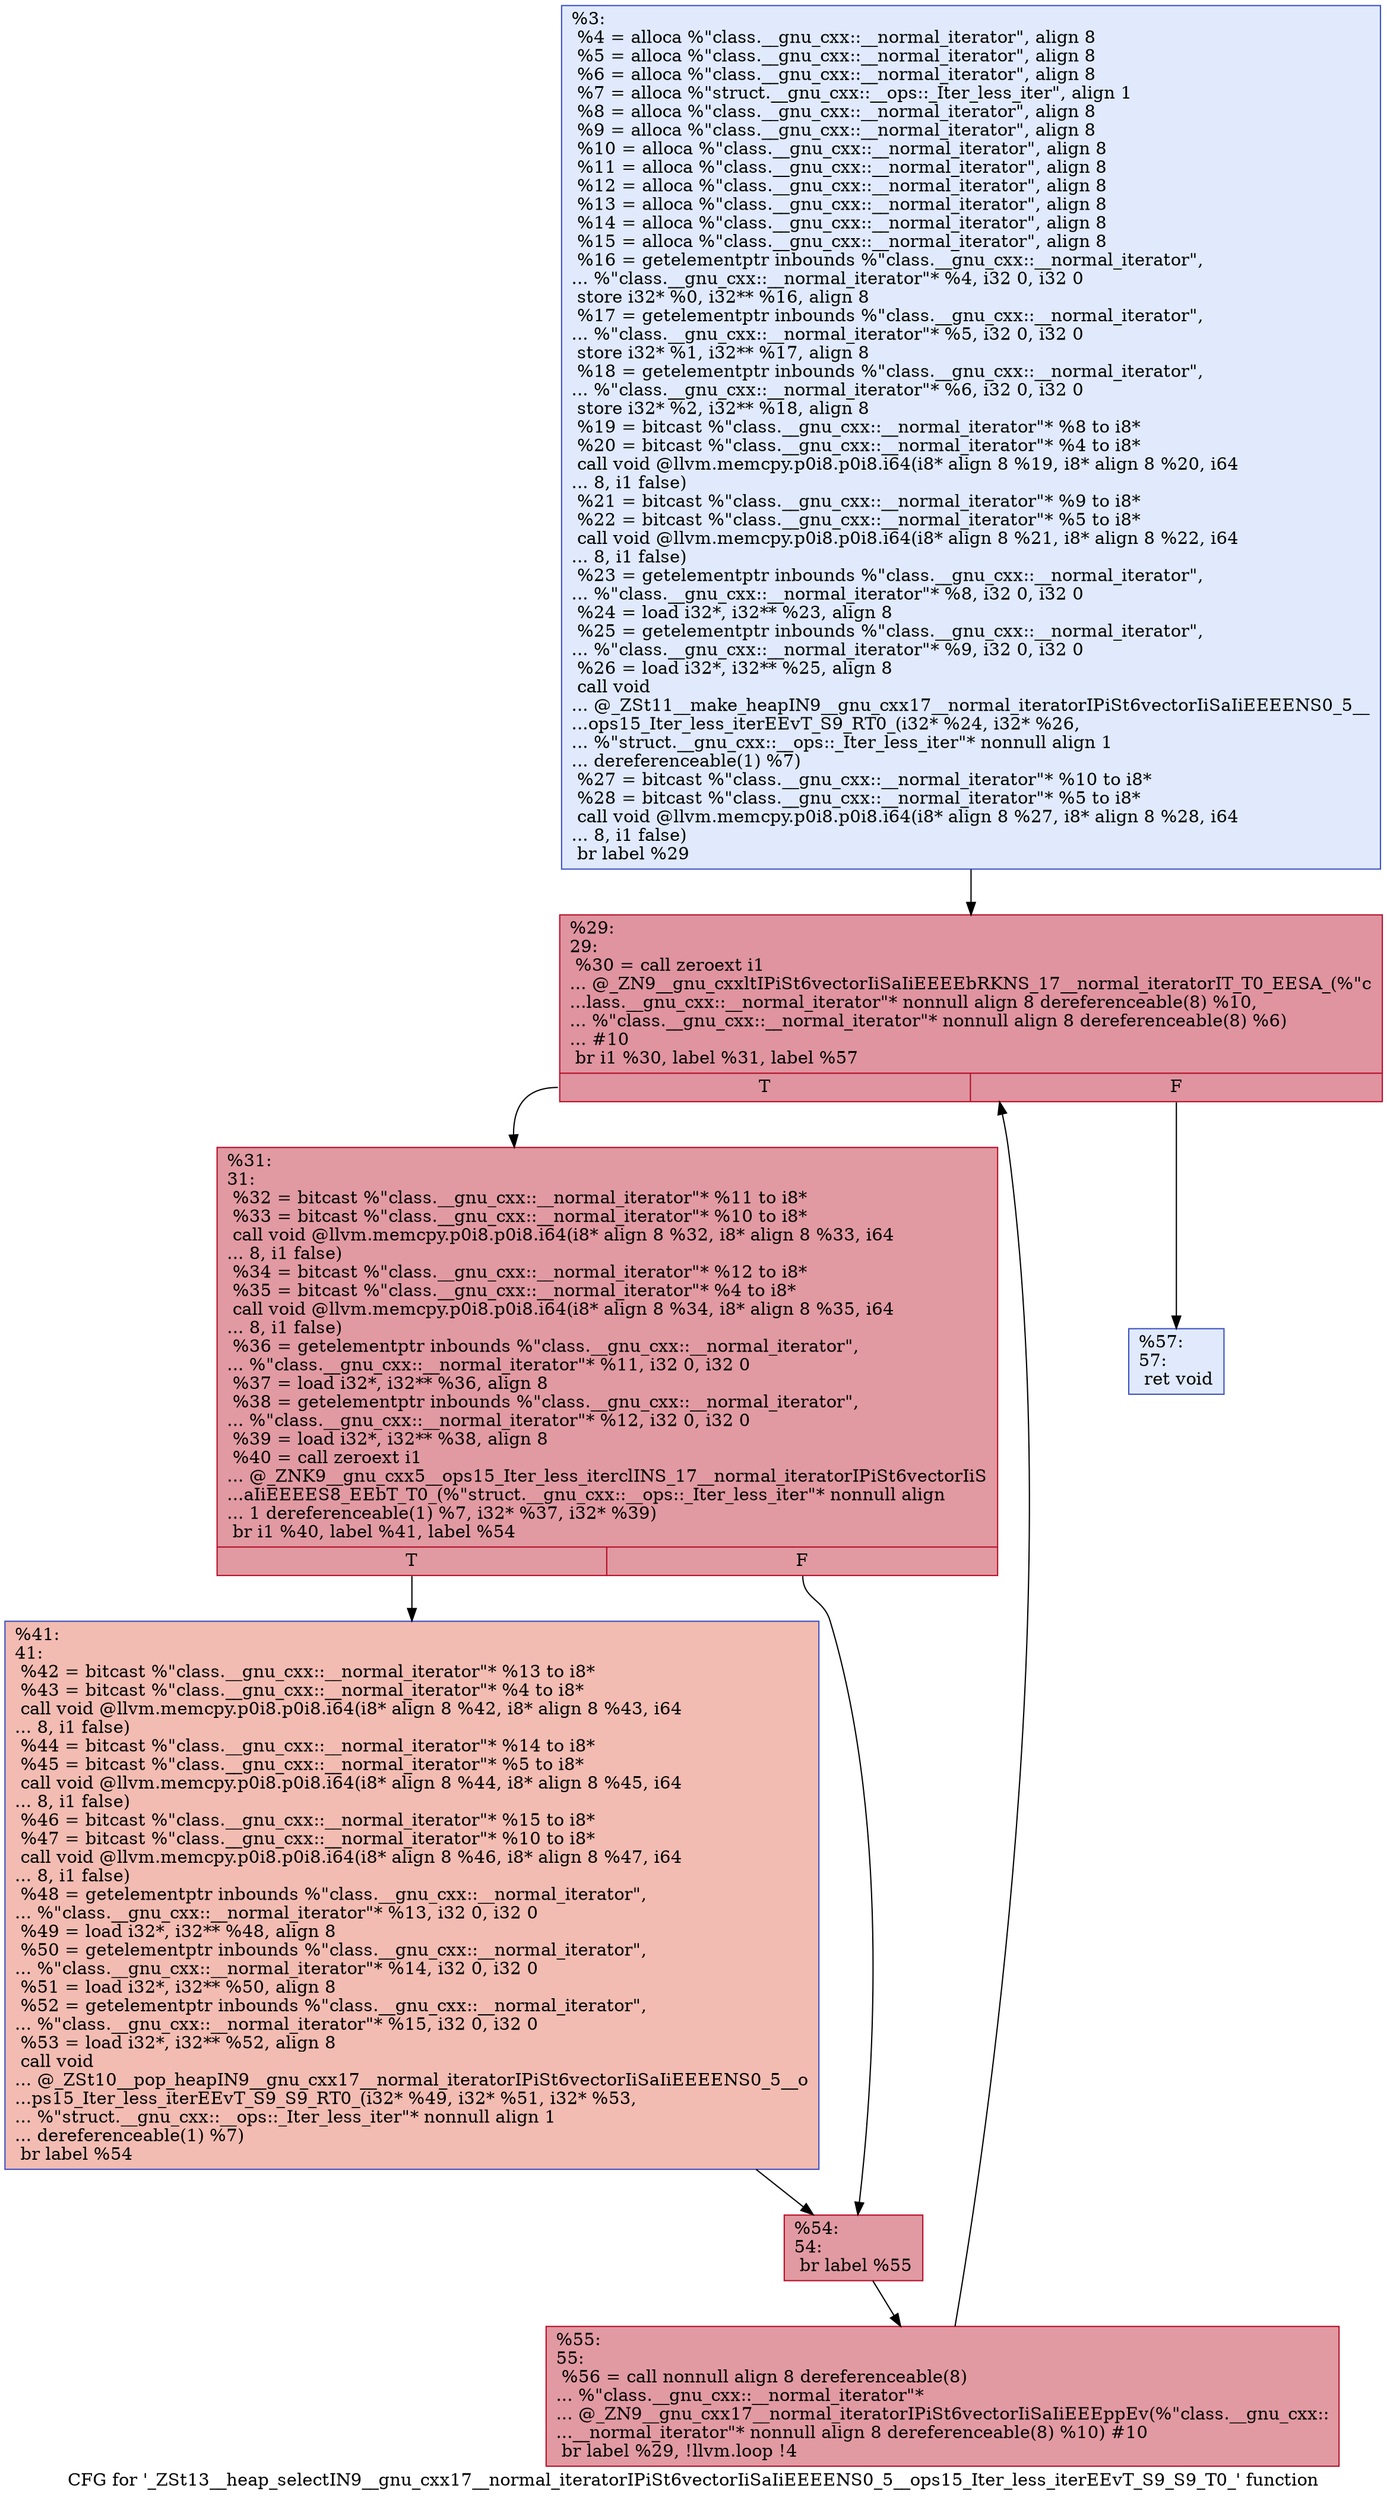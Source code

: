 digraph "CFG for '_ZSt13__heap_selectIN9__gnu_cxx17__normal_iteratorIPiSt6vectorIiSaIiEEEENS0_5__ops15_Iter_less_iterEEvT_S9_S9_T0_' function" {
	label="CFG for '_ZSt13__heap_selectIN9__gnu_cxx17__normal_iteratorIPiSt6vectorIiSaIiEEEENS0_5__ops15_Iter_less_iterEEvT_S9_S9_T0_' function";

	Node0x55a4029cbe20 [shape=record,color="#3d50c3ff", style=filled, fillcolor="#b9d0f970",label="{%3:\l  %4 = alloca %\"class.__gnu_cxx::__normal_iterator\", align 8\l  %5 = alloca %\"class.__gnu_cxx::__normal_iterator\", align 8\l  %6 = alloca %\"class.__gnu_cxx::__normal_iterator\", align 8\l  %7 = alloca %\"struct.__gnu_cxx::__ops::_Iter_less_iter\", align 1\l  %8 = alloca %\"class.__gnu_cxx::__normal_iterator\", align 8\l  %9 = alloca %\"class.__gnu_cxx::__normal_iterator\", align 8\l  %10 = alloca %\"class.__gnu_cxx::__normal_iterator\", align 8\l  %11 = alloca %\"class.__gnu_cxx::__normal_iterator\", align 8\l  %12 = alloca %\"class.__gnu_cxx::__normal_iterator\", align 8\l  %13 = alloca %\"class.__gnu_cxx::__normal_iterator\", align 8\l  %14 = alloca %\"class.__gnu_cxx::__normal_iterator\", align 8\l  %15 = alloca %\"class.__gnu_cxx::__normal_iterator\", align 8\l  %16 = getelementptr inbounds %\"class.__gnu_cxx::__normal_iterator\",\l... %\"class.__gnu_cxx::__normal_iterator\"* %4, i32 0, i32 0\l  store i32* %0, i32** %16, align 8\l  %17 = getelementptr inbounds %\"class.__gnu_cxx::__normal_iterator\",\l... %\"class.__gnu_cxx::__normal_iterator\"* %5, i32 0, i32 0\l  store i32* %1, i32** %17, align 8\l  %18 = getelementptr inbounds %\"class.__gnu_cxx::__normal_iterator\",\l... %\"class.__gnu_cxx::__normal_iterator\"* %6, i32 0, i32 0\l  store i32* %2, i32** %18, align 8\l  %19 = bitcast %\"class.__gnu_cxx::__normal_iterator\"* %8 to i8*\l  %20 = bitcast %\"class.__gnu_cxx::__normal_iterator\"* %4 to i8*\l  call void @llvm.memcpy.p0i8.p0i8.i64(i8* align 8 %19, i8* align 8 %20, i64\l... 8, i1 false)\l  %21 = bitcast %\"class.__gnu_cxx::__normal_iterator\"* %9 to i8*\l  %22 = bitcast %\"class.__gnu_cxx::__normal_iterator\"* %5 to i8*\l  call void @llvm.memcpy.p0i8.p0i8.i64(i8* align 8 %21, i8* align 8 %22, i64\l... 8, i1 false)\l  %23 = getelementptr inbounds %\"class.__gnu_cxx::__normal_iterator\",\l... %\"class.__gnu_cxx::__normal_iterator\"* %8, i32 0, i32 0\l  %24 = load i32*, i32** %23, align 8\l  %25 = getelementptr inbounds %\"class.__gnu_cxx::__normal_iterator\",\l... %\"class.__gnu_cxx::__normal_iterator\"* %9, i32 0, i32 0\l  %26 = load i32*, i32** %25, align 8\l  call void\l... @_ZSt11__make_heapIN9__gnu_cxx17__normal_iteratorIPiSt6vectorIiSaIiEEEENS0_5__\l...ops15_Iter_less_iterEEvT_S9_RT0_(i32* %24, i32* %26,\l... %\"struct.__gnu_cxx::__ops::_Iter_less_iter\"* nonnull align 1\l... dereferenceable(1) %7)\l  %27 = bitcast %\"class.__gnu_cxx::__normal_iterator\"* %10 to i8*\l  %28 = bitcast %\"class.__gnu_cxx::__normal_iterator\"* %5 to i8*\l  call void @llvm.memcpy.p0i8.p0i8.i64(i8* align 8 %27, i8* align 8 %28, i64\l... 8, i1 false)\l  br label %29\l}"];
	Node0x55a4029cbe20 -> Node0x55a4029cd1f0;
	Node0x55a4029cd1f0 [shape=record,color="#b70d28ff", style=filled, fillcolor="#b70d2870",label="{%29:\l29:                                               \l  %30 = call zeroext i1\l... @_ZN9__gnu_cxxltIPiSt6vectorIiSaIiEEEEbRKNS_17__normal_iteratorIT_T0_EESA_(%\"c\l...lass.__gnu_cxx::__normal_iterator\"* nonnull align 8 dereferenceable(8) %10,\l... %\"class.__gnu_cxx::__normal_iterator\"* nonnull align 8 dereferenceable(8) %6)\l... #10\l  br i1 %30, label %31, label %57\l|{<s0>T|<s1>F}}"];
	Node0x55a4029cd1f0:s0 -> Node0x55a4029cd590;
	Node0x55a4029cd1f0:s1 -> Node0x55a4029cd5e0;
	Node0x55a4029cd590 [shape=record,color="#b70d28ff", style=filled, fillcolor="#bb1b2c70",label="{%31:\l31:                                               \l  %32 = bitcast %\"class.__gnu_cxx::__normal_iterator\"* %11 to i8*\l  %33 = bitcast %\"class.__gnu_cxx::__normal_iterator\"* %10 to i8*\l  call void @llvm.memcpy.p0i8.p0i8.i64(i8* align 8 %32, i8* align 8 %33, i64\l... 8, i1 false)\l  %34 = bitcast %\"class.__gnu_cxx::__normal_iterator\"* %12 to i8*\l  %35 = bitcast %\"class.__gnu_cxx::__normal_iterator\"* %4 to i8*\l  call void @llvm.memcpy.p0i8.p0i8.i64(i8* align 8 %34, i8* align 8 %35, i64\l... 8, i1 false)\l  %36 = getelementptr inbounds %\"class.__gnu_cxx::__normal_iterator\",\l... %\"class.__gnu_cxx::__normal_iterator\"* %11, i32 0, i32 0\l  %37 = load i32*, i32** %36, align 8\l  %38 = getelementptr inbounds %\"class.__gnu_cxx::__normal_iterator\",\l... %\"class.__gnu_cxx::__normal_iterator\"* %12, i32 0, i32 0\l  %39 = load i32*, i32** %38, align 8\l  %40 = call zeroext i1\l... @_ZNK9__gnu_cxx5__ops15_Iter_less_iterclINS_17__normal_iteratorIPiSt6vectorIiS\l...aIiEEEES8_EEbT_T0_(%\"struct.__gnu_cxx::__ops::_Iter_less_iter\"* nonnull align\l... 1 dereferenceable(1) %7, i32* %37, i32* %39)\l  br i1 %40, label %41, label %54\l|{<s0>T|<s1>F}}"];
	Node0x55a4029cd590:s0 -> Node0x55a4029ce070;
	Node0x55a4029cd590:s1 -> Node0x55a4029ce0c0;
	Node0x55a4029ce070 [shape=record,color="#3d50c3ff", style=filled, fillcolor="#e1675170",label="{%41:\l41:                                               \l  %42 = bitcast %\"class.__gnu_cxx::__normal_iterator\"* %13 to i8*\l  %43 = bitcast %\"class.__gnu_cxx::__normal_iterator\"* %4 to i8*\l  call void @llvm.memcpy.p0i8.p0i8.i64(i8* align 8 %42, i8* align 8 %43, i64\l... 8, i1 false)\l  %44 = bitcast %\"class.__gnu_cxx::__normal_iterator\"* %14 to i8*\l  %45 = bitcast %\"class.__gnu_cxx::__normal_iterator\"* %5 to i8*\l  call void @llvm.memcpy.p0i8.p0i8.i64(i8* align 8 %44, i8* align 8 %45, i64\l... 8, i1 false)\l  %46 = bitcast %\"class.__gnu_cxx::__normal_iterator\"* %15 to i8*\l  %47 = bitcast %\"class.__gnu_cxx::__normal_iterator\"* %10 to i8*\l  call void @llvm.memcpy.p0i8.p0i8.i64(i8* align 8 %46, i8* align 8 %47, i64\l... 8, i1 false)\l  %48 = getelementptr inbounds %\"class.__gnu_cxx::__normal_iterator\",\l... %\"class.__gnu_cxx::__normal_iterator\"* %13, i32 0, i32 0\l  %49 = load i32*, i32** %48, align 8\l  %50 = getelementptr inbounds %\"class.__gnu_cxx::__normal_iterator\",\l... %\"class.__gnu_cxx::__normal_iterator\"* %14, i32 0, i32 0\l  %51 = load i32*, i32** %50, align 8\l  %52 = getelementptr inbounds %\"class.__gnu_cxx::__normal_iterator\",\l... %\"class.__gnu_cxx::__normal_iterator\"* %15, i32 0, i32 0\l  %53 = load i32*, i32** %52, align 8\l  call void\l... @_ZSt10__pop_heapIN9__gnu_cxx17__normal_iteratorIPiSt6vectorIiSaIiEEEENS0_5__o\l...ps15_Iter_less_iterEEvT_S9_S9_RT0_(i32* %49, i32* %51, i32* %53,\l... %\"struct.__gnu_cxx::__ops::_Iter_less_iter\"* nonnull align 1\l... dereferenceable(1) %7)\l  br label %54\l}"];
	Node0x55a4029ce070 -> Node0x55a4029ce0c0;
	Node0x55a4029ce0c0 [shape=record,color="#b70d28ff", style=filled, fillcolor="#bb1b2c70",label="{%54:\l54:                                               \l  br label %55\l}"];
	Node0x55a4029ce0c0 -> Node0x55a4029cef10;
	Node0x55a4029cef10 [shape=record,color="#b70d28ff", style=filled, fillcolor="#bb1b2c70",label="{%55:\l55:                                               \l  %56 = call nonnull align 8 dereferenceable(8)\l... %\"class.__gnu_cxx::__normal_iterator\"*\l... @_ZN9__gnu_cxx17__normal_iteratorIPiSt6vectorIiSaIiEEEppEv(%\"class.__gnu_cxx::\l...__normal_iterator\"* nonnull align 8 dereferenceable(8) %10) #10\l  br label %29, !llvm.loop !4\l}"];
	Node0x55a4029cef10 -> Node0x55a4029cd1f0;
	Node0x55a4029cd5e0 [shape=record,color="#3d50c3ff", style=filled, fillcolor="#b9d0f970",label="{%57:\l57:                                               \l  ret void\l}"];
}
